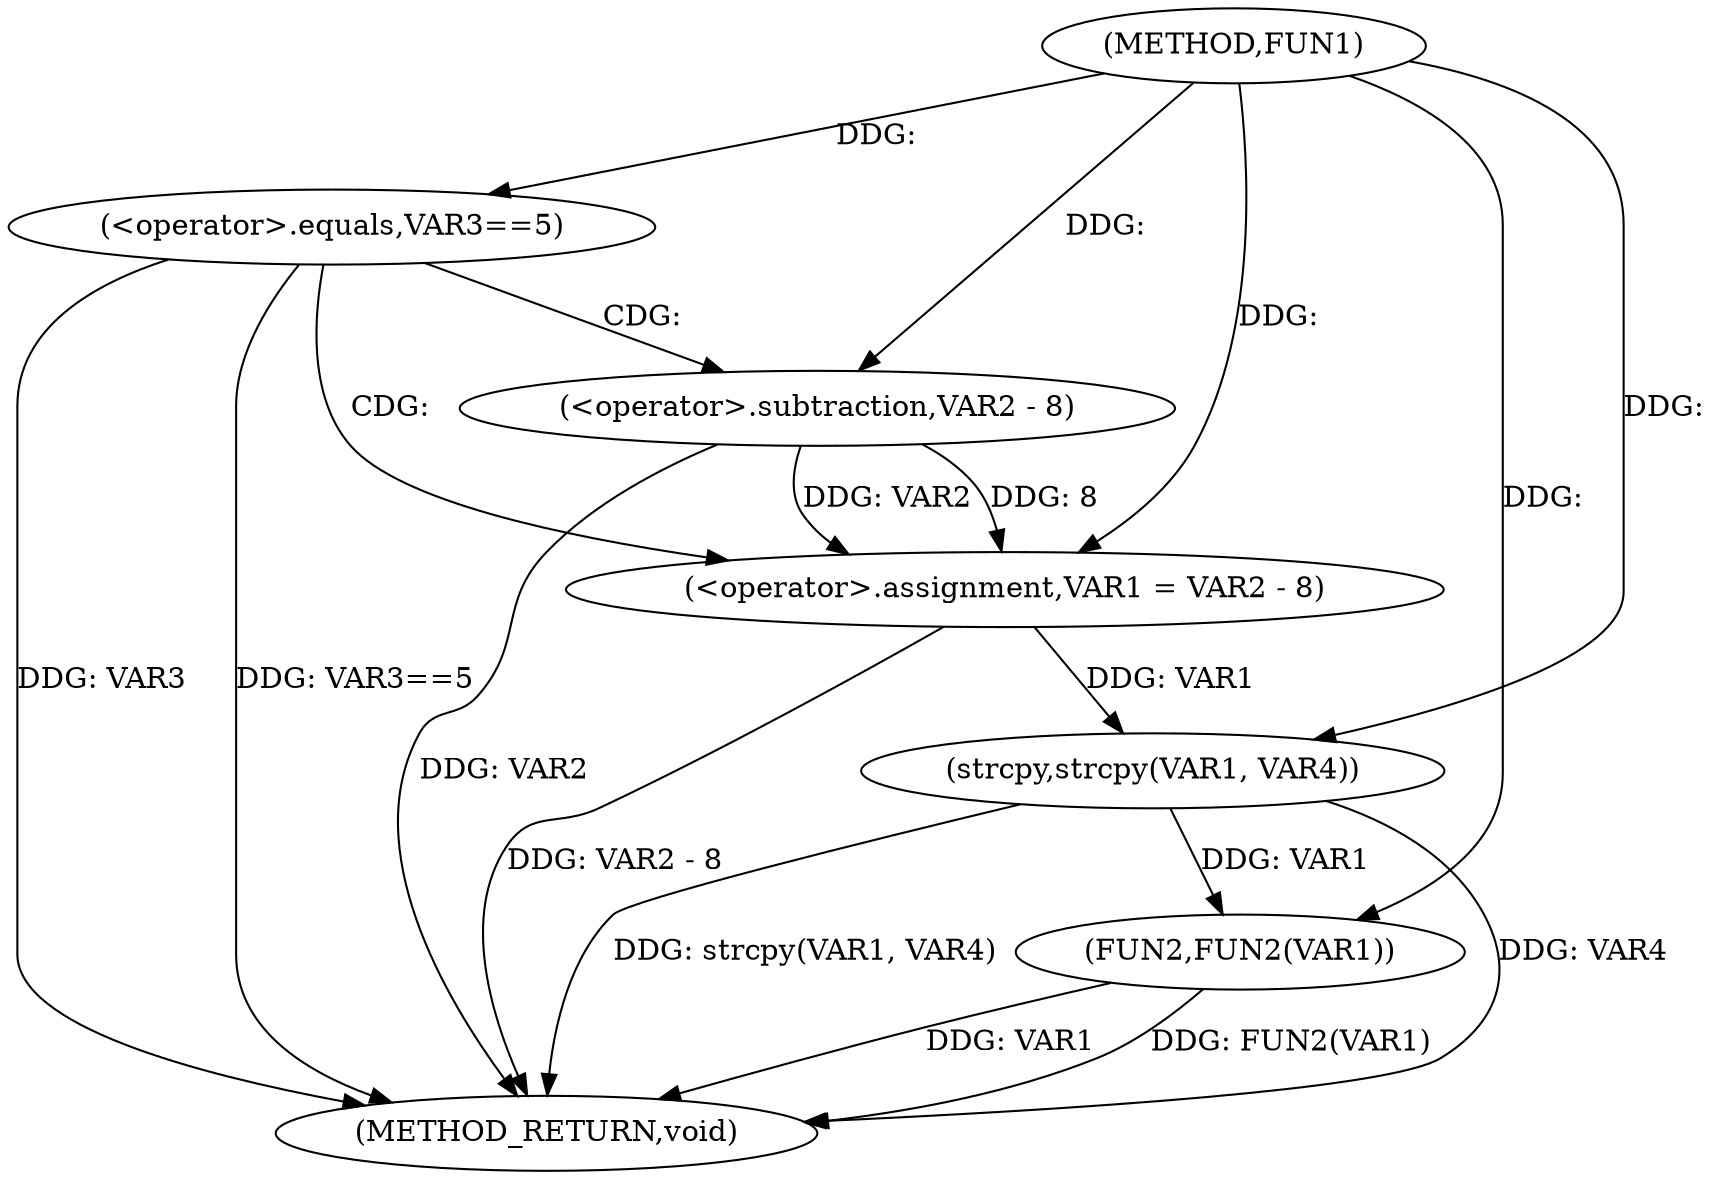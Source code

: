 digraph FUN1 {  
"1000100" [label = "(METHOD,FUN1)" ]
"1000121" [label = "(METHOD_RETURN,void)" ]
"1000105" [label = "(<operator>.equals,VAR3==5)" ]
"1000109" [label = "(<operator>.assignment,VAR1 = VAR2 - 8)" ]
"1000111" [label = "(<operator>.subtraction,VAR2 - 8)" ]
"1000116" [label = "(strcpy,strcpy(VAR1, VAR4))" ]
"1000119" [label = "(FUN2,FUN2(VAR1))" ]
  "1000105" -> "1000121"  [ label = "DDG: VAR3==5"] 
  "1000116" -> "1000121"  [ label = "DDG: VAR4"] 
  "1000111" -> "1000121"  [ label = "DDG: VAR2"] 
  "1000119" -> "1000121"  [ label = "DDG: VAR1"] 
  "1000119" -> "1000121"  [ label = "DDG: FUN2(VAR1)"] 
  "1000109" -> "1000121"  [ label = "DDG: VAR2 - 8"] 
  "1000116" -> "1000121"  [ label = "DDG: strcpy(VAR1, VAR4)"] 
  "1000105" -> "1000121"  [ label = "DDG: VAR3"] 
  "1000100" -> "1000105"  [ label = "DDG: "] 
  "1000111" -> "1000109"  [ label = "DDG: VAR2"] 
  "1000111" -> "1000109"  [ label = "DDG: 8"] 
  "1000100" -> "1000109"  [ label = "DDG: "] 
  "1000100" -> "1000111"  [ label = "DDG: "] 
  "1000109" -> "1000116"  [ label = "DDG: VAR1"] 
  "1000100" -> "1000116"  [ label = "DDG: "] 
  "1000116" -> "1000119"  [ label = "DDG: VAR1"] 
  "1000100" -> "1000119"  [ label = "DDG: "] 
  "1000105" -> "1000109"  [ label = "CDG: "] 
  "1000105" -> "1000111"  [ label = "CDG: "] 
}
